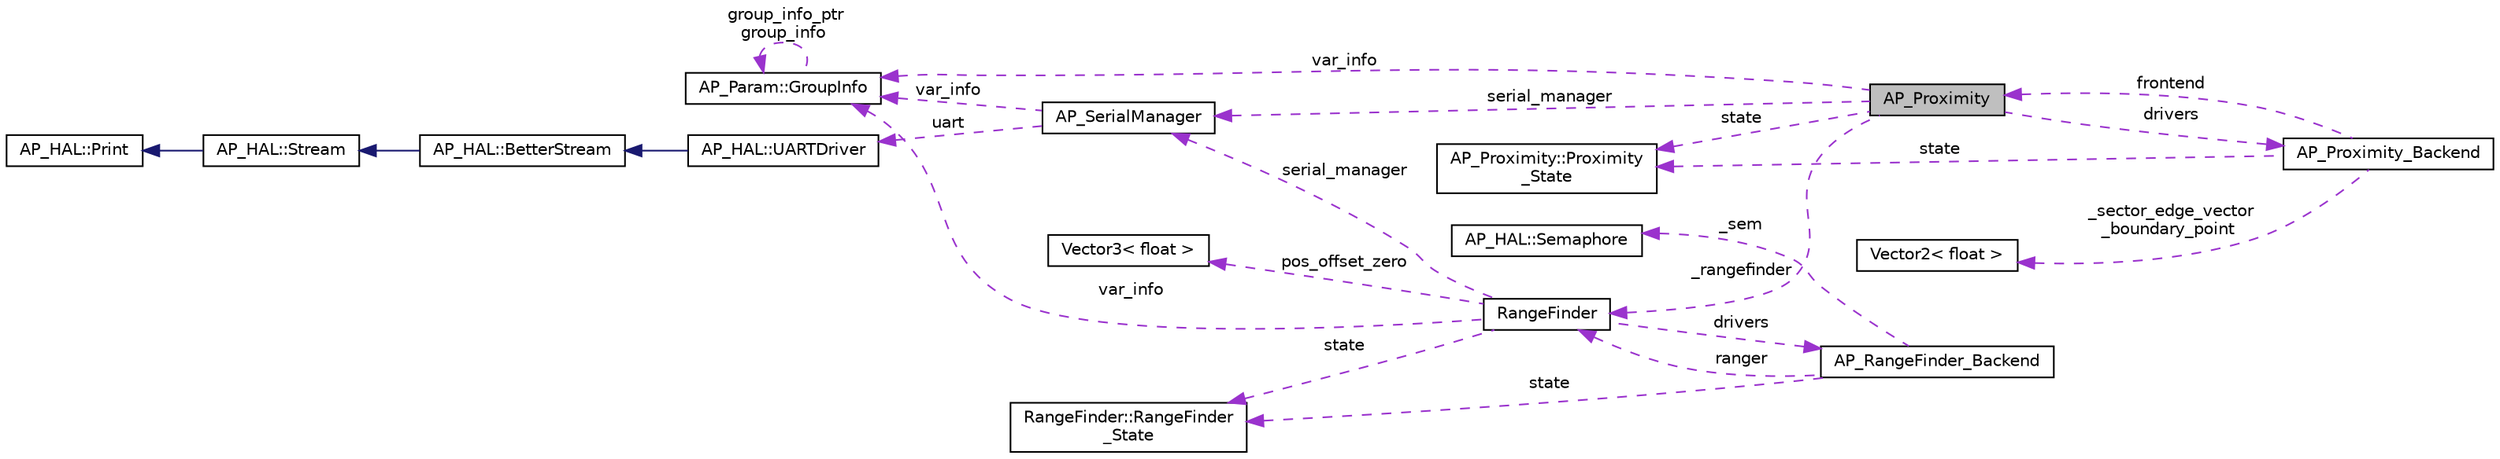 digraph "AP_Proximity"
{
 // INTERACTIVE_SVG=YES
  edge [fontname="Helvetica",fontsize="10",labelfontname="Helvetica",labelfontsize="10"];
  node [fontname="Helvetica",fontsize="10",shape=record];
  rankdir="LR";
  Node1 [label="AP_Proximity",height=0.2,width=0.4,color="black", fillcolor="grey75", style="filled", fontcolor="black"];
  Node2 -> Node1 [dir="back",color="darkorchid3",fontsize="10",style="dashed",label=" serial_manager" ,fontname="Helvetica"];
  Node2 [label="AP_SerialManager",height=0.2,width=0.4,color="black", fillcolor="white", style="filled",URL="$classAP__SerialManager.html"];
  Node3 -> Node2 [dir="back",color="darkorchid3",fontsize="10",style="dashed",label=" uart" ,fontname="Helvetica"];
  Node3 [label="AP_HAL::UARTDriver",height=0.2,width=0.4,color="black", fillcolor="white", style="filled",URL="$classAP__HAL_1_1UARTDriver.html"];
  Node4 -> Node3 [dir="back",color="midnightblue",fontsize="10",style="solid",fontname="Helvetica"];
  Node4 [label="AP_HAL::BetterStream",height=0.2,width=0.4,color="black", fillcolor="white", style="filled",URL="$classAP__HAL_1_1BetterStream.html"];
  Node5 -> Node4 [dir="back",color="midnightblue",fontsize="10",style="solid",fontname="Helvetica"];
  Node5 [label="AP_HAL::Stream",height=0.2,width=0.4,color="black", fillcolor="white", style="filled",URL="$classAP__HAL_1_1Stream.html"];
  Node6 -> Node5 [dir="back",color="midnightblue",fontsize="10",style="solid",fontname="Helvetica"];
  Node6 [label="AP_HAL::Print",height=0.2,width=0.4,color="black", fillcolor="white", style="filled",URL="$classAP__HAL_1_1Print.html"];
  Node7 -> Node2 [dir="back",color="darkorchid3",fontsize="10",style="dashed",label=" var_info" ,fontname="Helvetica"];
  Node7 [label="AP_Param::GroupInfo",height=0.2,width=0.4,color="black", fillcolor="white", style="filled",URL="$structAP__Param_1_1GroupInfo.html"];
  Node7 -> Node7 [dir="back",color="darkorchid3",fontsize="10",style="dashed",label=" group_info_ptr\ngroup_info" ,fontname="Helvetica"];
  Node7 -> Node1 [dir="back",color="darkorchid3",fontsize="10",style="dashed",label=" var_info" ,fontname="Helvetica"];
  Node8 -> Node1 [dir="back",color="darkorchid3",fontsize="10",style="dashed",label=" state" ,fontname="Helvetica"];
  Node8 [label="AP_Proximity::Proximity\l_State",height=0.2,width=0.4,color="black", fillcolor="white", style="filled",URL="$structAP__Proximity_1_1Proximity__State.html"];
  Node9 -> Node1 [dir="back",color="darkorchid3",fontsize="10",style="dashed",label=" _rangefinder" ,fontname="Helvetica"];
  Node9 [label="RangeFinder",height=0.2,width=0.4,color="black", fillcolor="white", style="filled",URL="$classRangeFinder.html"];
  Node2 -> Node9 [dir="back",color="darkorchid3",fontsize="10",style="dashed",label=" serial_manager" ,fontname="Helvetica"];
  Node10 -> Node9 [dir="back",color="darkorchid3",fontsize="10",style="dashed",label=" state" ,fontname="Helvetica"];
  Node10 [label="RangeFinder::RangeFinder\l_State",height=0.2,width=0.4,color="black", fillcolor="white", style="filled",URL="$structRangeFinder_1_1RangeFinder__State.html"];
  Node7 -> Node9 [dir="back",color="darkorchid3",fontsize="10",style="dashed",label=" var_info" ,fontname="Helvetica"];
  Node11 -> Node9 [dir="back",color="darkorchid3",fontsize="10",style="dashed",label=" pos_offset_zero" ,fontname="Helvetica"];
  Node11 [label="Vector3\< float \>",height=0.2,width=0.4,color="black", fillcolor="white", style="filled",URL="$classVector3.html"];
  Node12 -> Node9 [dir="back",color="darkorchid3",fontsize="10",style="dashed",label=" drivers" ,fontname="Helvetica"];
  Node12 [label="AP_RangeFinder_Backend",height=0.2,width=0.4,color="black", fillcolor="white", style="filled",URL="$classAP__RangeFinder__Backend.html"];
  Node10 -> Node12 [dir="back",color="darkorchid3",fontsize="10",style="dashed",label=" state" ,fontname="Helvetica"];
  Node13 -> Node12 [dir="back",color="darkorchid3",fontsize="10",style="dashed",label=" _sem" ,fontname="Helvetica"];
  Node13 [label="AP_HAL::Semaphore",height=0.2,width=0.4,color="black", fillcolor="white", style="filled",URL="$classAP__HAL_1_1Semaphore.html"];
  Node9 -> Node12 [dir="back",color="darkorchid3",fontsize="10",style="dashed",label=" ranger" ,fontname="Helvetica"];
  Node14 -> Node1 [dir="back",color="darkorchid3",fontsize="10",style="dashed",label=" drivers" ,fontname="Helvetica"];
  Node14 [label="AP_Proximity_Backend",height=0.2,width=0.4,color="black", fillcolor="white", style="filled",URL="$classAP__Proximity__Backend.html"];
  Node8 -> Node14 [dir="back",color="darkorchid3",fontsize="10",style="dashed",label=" state" ,fontname="Helvetica"];
  Node15 -> Node14 [dir="back",color="darkorchid3",fontsize="10",style="dashed",label=" _sector_edge_vector\n_boundary_point" ,fontname="Helvetica"];
  Node15 [label="Vector2\< float \>",height=0.2,width=0.4,color="black", fillcolor="white", style="filled",URL="$structVector2.html"];
  Node1 -> Node14 [dir="back",color="darkorchid3",fontsize="10",style="dashed",label=" frontend" ,fontname="Helvetica"];
}
